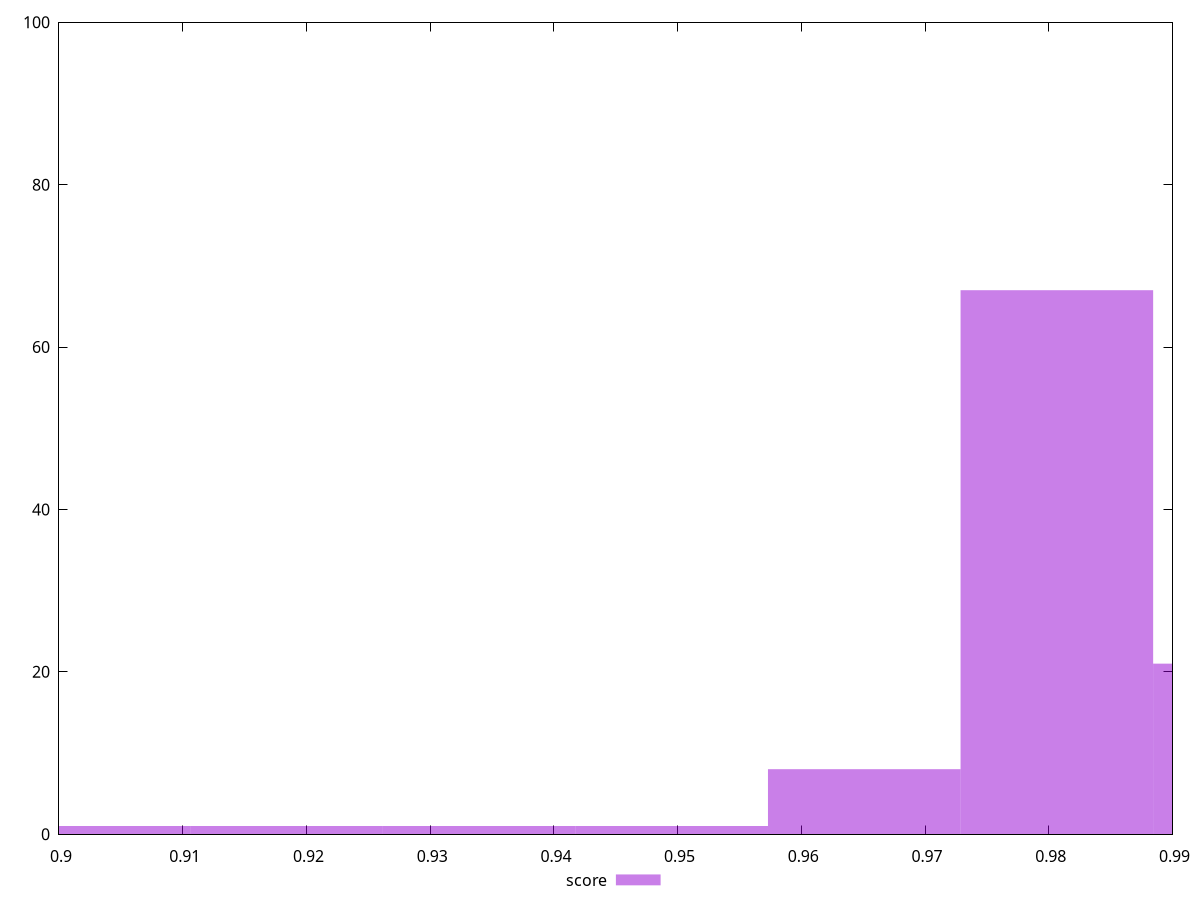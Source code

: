 reset

$score <<EOF
0.9028230310823565 1
0.9806526027273873 67
0.9339548597403688 1
0.9650866883983811 8
0.949520774069375 1
0.9183889454113627 1
0.9962185170563934 21
EOF

set key outside below
set boxwidth 0.015565914329006147
set xrange [0.9:0.99]
set yrange [0:100]
set trange [0:100]
set style fill transparent solid 0.5 noborder
set terminal svg size 640, 490 enhanced background rgb 'white'
set output "report_00026_2021-02-22T21:38:55.199Z/bootup-time/samples/pages+cached/score/histogram.svg"

plot $score title "score" with boxes

reset
